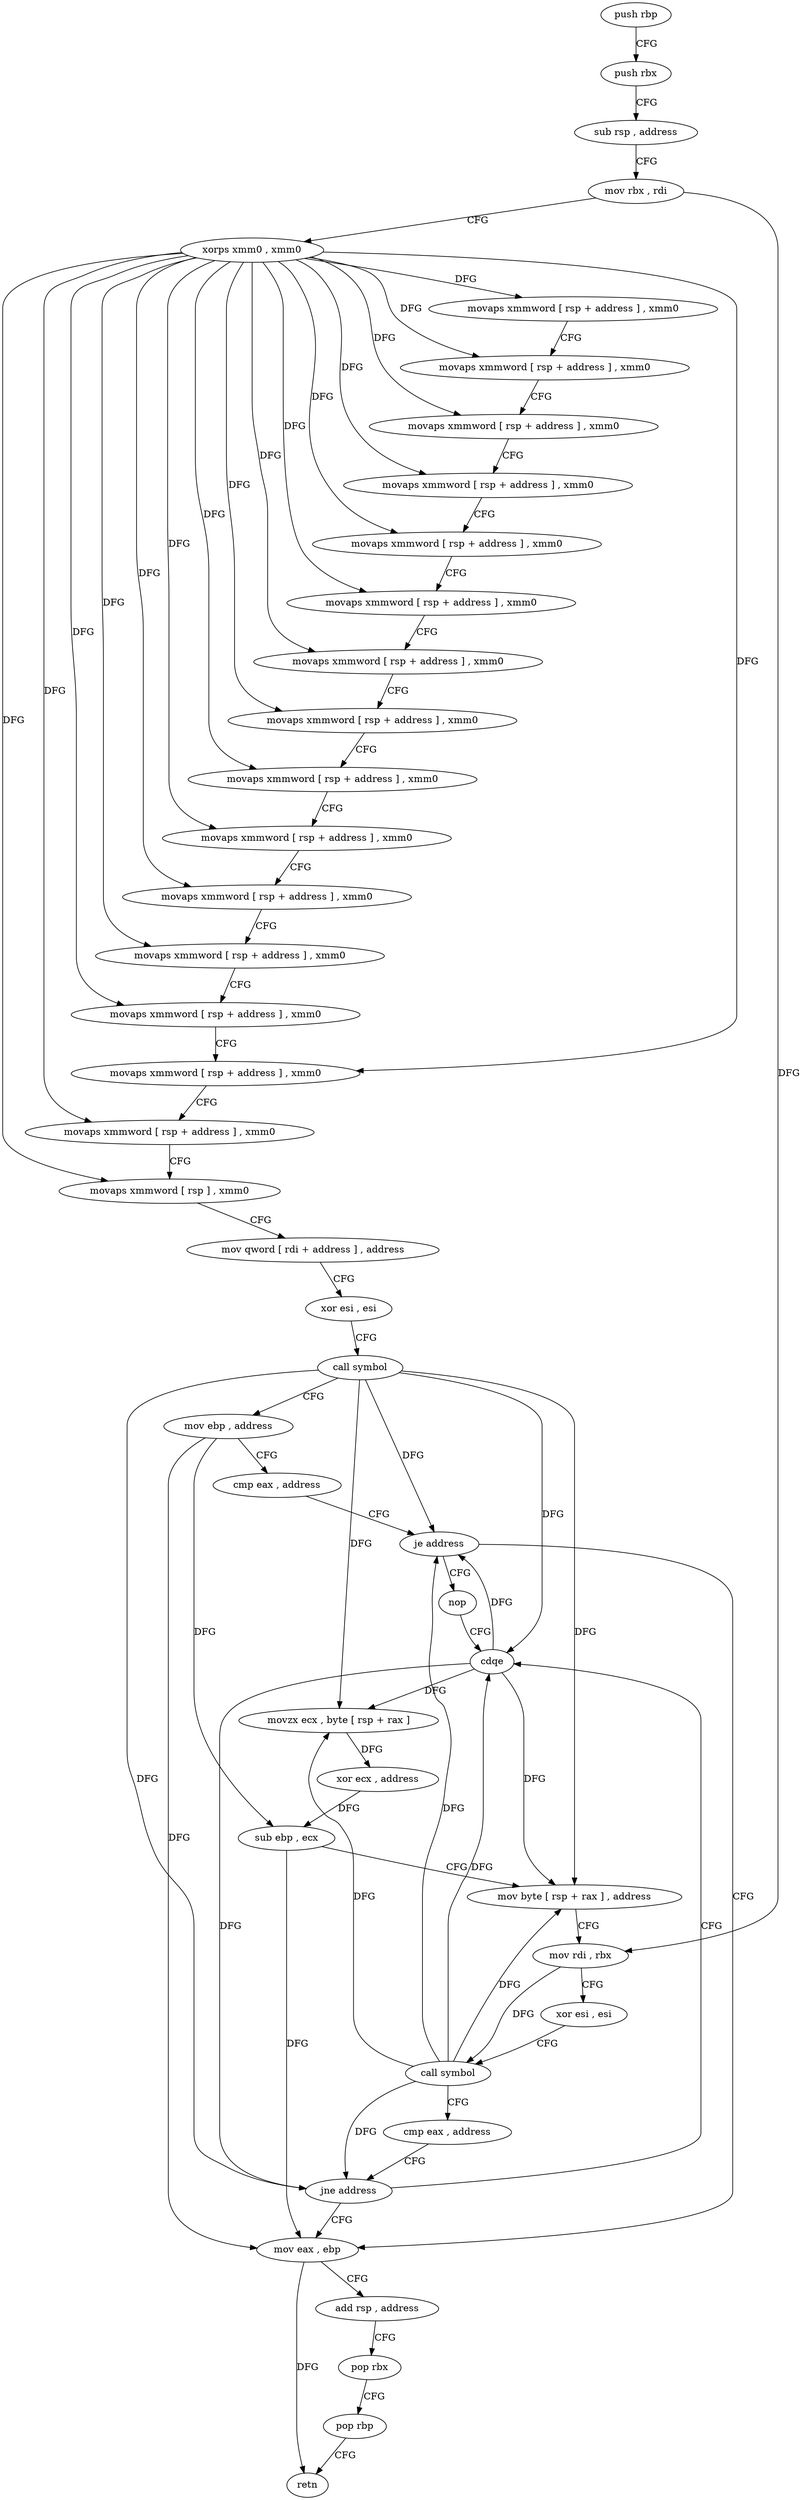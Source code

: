 digraph "func" {
"4208640" [label = "push rbp" ]
"4208641" [label = "push rbx" ]
"4208642" [label = "sub rsp , address" ]
"4208649" [label = "mov rbx , rdi" ]
"4208652" [label = "xorps xmm0 , xmm0" ]
"4208655" [label = "movaps xmmword [ rsp + address ] , xmm0" ]
"4208663" [label = "movaps xmmword [ rsp + address ] , xmm0" ]
"4208671" [label = "movaps xmmword [ rsp + address ] , xmm0" ]
"4208679" [label = "movaps xmmword [ rsp + address ] , xmm0" ]
"4208687" [label = "movaps xmmword [ rsp + address ] , xmm0" ]
"4208695" [label = "movaps xmmword [ rsp + address ] , xmm0" ]
"4208703" [label = "movaps xmmword [ rsp + address ] , xmm0" ]
"4208711" [label = "movaps xmmword [ rsp + address ] , xmm0" ]
"4208719" [label = "movaps xmmword [ rsp + address ] , xmm0" ]
"4208724" [label = "movaps xmmword [ rsp + address ] , xmm0" ]
"4208729" [label = "movaps xmmword [ rsp + address ] , xmm0" ]
"4208734" [label = "movaps xmmword [ rsp + address ] , xmm0" ]
"4208739" [label = "movaps xmmword [ rsp + address ] , xmm0" ]
"4208744" [label = "movaps xmmword [ rsp + address ] , xmm0" ]
"4208749" [label = "movaps xmmword [ rsp + address ] , xmm0" ]
"4208754" [label = "movaps xmmword [ rsp ] , xmm0" ]
"4208758" [label = "mov qword [ rdi + address ] , address" ]
"4208766" [label = "xor esi , esi" ]
"4208768" [label = "call symbol" ]
"4208773" [label = "mov ebp , address" ]
"4208778" [label = "cmp eax , address" ]
"4208781" [label = "je address" ]
"4208814" [label = "mov eax , ebp" ]
"4208783" [label = "nop" ]
"4208816" [label = "add rsp , address" ]
"4208823" [label = "pop rbx" ]
"4208824" [label = "pop rbp" ]
"4208825" [label = "retn" ]
"4208784" [label = "cdqe" ]
"4208786" [label = "movzx ecx , byte [ rsp + rax ]" ]
"4208790" [label = "xor ecx , address" ]
"4208793" [label = "sub ebp , ecx" ]
"4208795" [label = "mov byte [ rsp + rax ] , address" ]
"4208799" [label = "mov rdi , rbx" ]
"4208802" [label = "xor esi , esi" ]
"4208804" [label = "call symbol" ]
"4208809" [label = "cmp eax , address" ]
"4208812" [label = "jne address" ]
"4208640" -> "4208641" [ label = "CFG" ]
"4208641" -> "4208642" [ label = "CFG" ]
"4208642" -> "4208649" [ label = "CFG" ]
"4208649" -> "4208652" [ label = "CFG" ]
"4208649" -> "4208799" [ label = "DFG" ]
"4208652" -> "4208655" [ label = "DFG" ]
"4208652" -> "4208663" [ label = "DFG" ]
"4208652" -> "4208671" [ label = "DFG" ]
"4208652" -> "4208679" [ label = "DFG" ]
"4208652" -> "4208687" [ label = "DFG" ]
"4208652" -> "4208695" [ label = "DFG" ]
"4208652" -> "4208703" [ label = "DFG" ]
"4208652" -> "4208711" [ label = "DFG" ]
"4208652" -> "4208719" [ label = "DFG" ]
"4208652" -> "4208724" [ label = "DFG" ]
"4208652" -> "4208729" [ label = "DFG" ]
"4208652" -> "4208734" [ label = "DFG" ]
"4208652" -> "4208739" [ label = "DFG" ]
"4208652" -> "4208744" [ label = "DFG" ]
"4208652" -> "4208749" [ label = "DFG" ]
"4208652" -> "4208754" [ label = "DFG" ]
"4208655" -> "4208663" [ label = "CFG" ]
"4208663" -> "4208671" [ label = "CFG" ]
"4208671" -> "4208679" [ label = "CFG" ]
"4208679" -> "4208687" [ label = "CFG" ]
"4208687" -> "4208695" [ label = "CFG" ]
"4208695" -> "4208703" [ label = "CFG" ]
"4208703" -> "4208711" [ label = "CFG" ]
"4208711" -> "4208719" [ label = "CFG" ]
"4208719" -> "4208724" [ label = "CFG" ]
"4208724" -> "4208729" [ label = "CFG" ]
"4208729" -> "4208734" [ label = "CFG" ]
"4208734" -> "4208739" [ label = "CFG" ]
"4208739" -> "4208744" [ label = "CFG" ]
"4208744" -> "4208749" [ label = "CFG" ]
"4208749" -> "4208754" [ label = "CFG" ]
"4208754" -> "4208758" [ label = "CFG" ]
"4208758" -> "4208766" [ label = "CFG" ]
"4208766" -> "4208768" [ label = "CFG" ]
"4208768" -> "4208773" [ label = "CFG" ]
"4208768" -> "4208781" [ label = "DFG" ]
"4208768" -> "4208784" [ label = "DFG" ]
"4208768" -> "4208786" [ label = "DFG" ]
"4208768" -> "4208795" [ label = "DFG" ]
"4208768" -> "4208812" [ label = "DFG" ]
"4208773" -> "4208778" [ label = "CFG" ]
"4208773" -> "4208814" [ label = "DFG" ]
"4208773" -> "4208793" [ label = "DFG" ]
"4208778" -> "4208781" [ label = "CFG" ]
"4208781" -> "4208814" [ label = "CFG" ]
"4208781" -> "4208783" [ label = "CFG" ]
"4208814" -> "4208816" [ label = "CFG" ]
"4208814" -> "4208825" [ label = "DFG" ]
"4208783" -> "4208784" [ label = "CFG" ]
"4208816" -> "4208823" [ label = "CFG" ]
"4208823" -> "4208824" [ label = "CFG" ]
"4208824" -> "4208825" [ label = "CFG" ]
"4208784" -> "4208786" [ label = "DFG" ]
"4208784" -> "4208781" [ label = "DFG" ]
"4208784" -> "4208795" [ label = "DFG" ]
"4208784" -> "4208812" [ label = "DFG" ]
"4208786" -> "4208790" [ label = "DFG" ]
"4208790" -> "4208793" [ label = "DFG" ]
"4208793" -> "4208795" [ label = "CFG" ]
"4208793" -> "4208814" [ label = "DFG" ]
"4208795" -> "4208799" [ label = "CFG" ]
"4208799" -> "4208802" [ label = "CFG" ]
"4208799" -> "4208804" [ label = "DFG" ]
"4208802" -> "4208804" [ label = "CFG" ]
"4208804" -> "4208809" [ label = "CFG" ]
"4208804" -> "4208781" [ label = "DFG" ]
"4208804" -> "4208784" [ label = "DFG" ]
"4208804" -> "4208786" [ label = "DFG" ]
"4208804" -> "4208795" [ label = "DFG" ]
"4208804" -> "4208812" [ label = "DFG" ]
"4208809" -> "4208812" [ label = "CFG" ]
"4208812" -> "4208784" [ label = "CFG" ]
"4208812" -> "4208814" [ label = "CFG" ]
}
